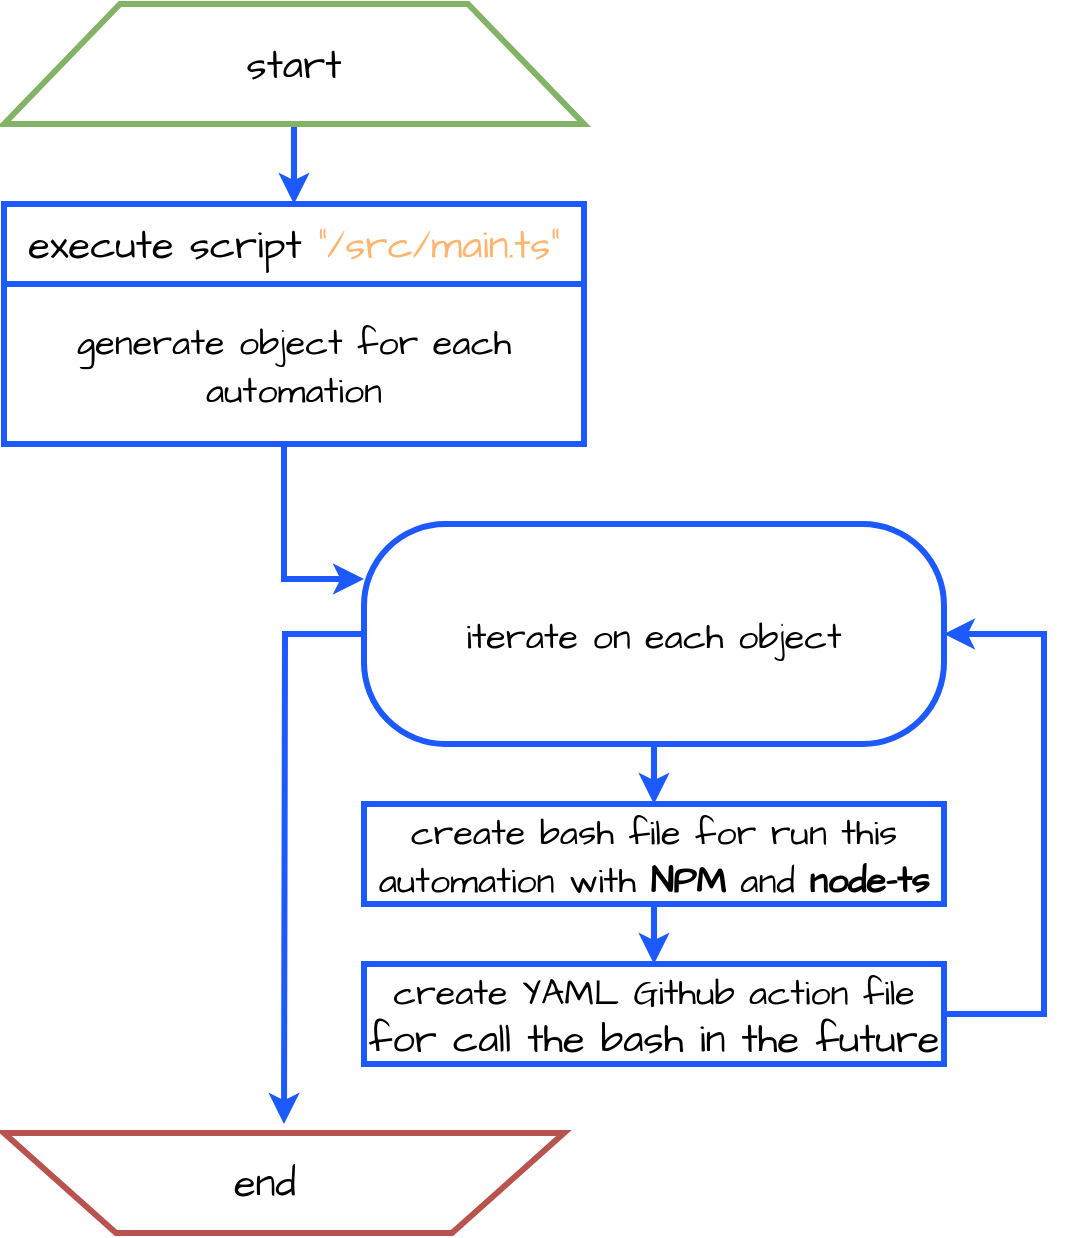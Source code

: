 <mxfile version="21.7.5" type="github">
  <diagram name="Page-1" id="5wvJt9Ujv5uZ9KLNfujQ">
    <mxGraphModel dx="1050" dy="581" grid="1" gridSize="10" guides="1" tooltips="1" connect="1" arrows="1" fold="1" page="1" pageScale="1" pageWidth="827" pageHeight="1169" math="0" shadow="0">
      <root>
        <mxCell id="0" />
        <mxCell id="1" parent="0" />
        <mxCell id="ioTSwYhna4YaXzBZb-bm-63" style="edgeStyle=orthogonalEdgeStyle;shape=connector;rounded=0;hachureGap=4;orthogonalLoop=1;jettySize=auto;html=1;entryX=0.5;entryY=0;entryDx=0;entryDy=0;labelBackgroundColor=default;strokeColor=#1C59FF;strokeWidth=3;fontFamily=Architects Daughter;fontSource=https%3A%2F%2Ffonts.googleapis.com%2Fcss%3Ffamily%3DArchitects%2BDaughter;fontSize=20;fontColor=default;endArrow=classic;fillColor=#d5e8d4;" edge="1" parent="1" source="ioTSwYhna4YaXzBZb-bm-1" target="ioTSwYhna4YaXzBZb-bm-45">
          <mxGeometry relative="1" as="geometry" />
        </mxCell>
        <mxCell id="ioTSwYhna4YaXzBZb-bm-1" value="start" style="shape=trapezoid;perimeter=trapezoidPerimeter;whiteSpace=wrap;html=1;hachureGap=4;fontFamily=Architects Daughter;fontSource=https%3A%2F%2Ffonts.googleapis.com%2Fcss%3Ffamily%3DArchitects%2BDaughter;fontSize=20;fillColor=none;strokeColor=#82b366;strokeWidth=3;rounded=0;fillStyle=dashed;shadow=0;" vertex="1" parent="1">
          <mxGeometry x="40" y="20" width="290" height="60" as="geometry" />
        </mxCell>
        <mxCell id="ioTSwYhna4YaXzBZb-bm-11" value="" style="group" vertex="1" connectable="0" parent="1">
          <mxGeometry x="40" y="584.5" width="280" height="50" as="geometry" />
        </mxCell>
        <mxCell id="ioTSwYhna4YaXzBZb-bm-9" value="" style="shape=trapezoid;perimeter=trapezoidPerimeter;whiteSpace=wrap;html=1;rotation=-180;rounded=0;shadow=0;hachureGap=4;fillStyle=dashed;strokeColor=#b85450;strokeWidth=3;fontFamily=Architects Daughter;fontSource=https%3A%2F%2Ffonts.googleapis.com%2Fcss%3Ffamily%3DArchitects%2BDaughter;fontSize=20;fillColor=none;horizontal=1;verticalAlign=middle;" vertex="1" parent="ioTSwYhna4YaXzBZb-bm-11">
          <mxGeometry width="280" height="50" as="geometry" />
        </mxCell>
        <mxCell id="ioTSwYhna4YaXzBZb-bm-10" value="end" style="text;html=1;align=center;verticalAlign=middle;resizable=0;points=[];autosize=1;strokeColor=none;fillColor=none;fontSize=20;fontFamily=Architects Daughter;fontColor=default;" vertex="1" parent="ioTSwYhna4YaXzBZb-bm-11">
          <mxGeometry x="105.0" y="4.999" width="50" height="40" as="geometry" />
        </mxCell>
        <mxCell id="ioTSwYhna4YaXzBZb-bm-45" value="execute script&amp;nbsp;&lt;font style=&quot;border-color: var(--border-color); text-align: left;&quot; color=&quot;#ffb570&quot;&gt;&quot;/src/main.ts&quot;&lt;/font&gt;" style="rounded=0;whiteSpace=wrap;html=1;shadow=0;hachureGap=4;fillStyle=dashed;strokeColor=#1C59FF;strokeWidth=3;fontFamily=Architects Daughter;fontSource=https%3A%2F%2Ffonts.googleapis.com%2Fcss%3Ffamily%3DArchitects%2BDaughter;fontSize=20;fillColor=none;" vertex="1" parent="1">
          <mxGeometry x="40" y="120" width="290" height="40" as="geometry" />
        </mxCell>
        <mxCell id="ioTSwYhna4YaXzBZb-bm-68" style="edgeStyle=orthogonalEdgeStyle;shape=connector;rounded=0;hachureGap=4;orthogonalLoop=1;jettySize=auto;html=1;entryX=0;entryY=0.25;entryDx=0;entryDy=0;labelBackgroundColor=default;strokeColor=#1C59FF;strokeWidth=3;fontFamily=Architects Daughter;fontSource=https%3A%2F%2Ffonts.googleapis.com%2Fcss%3Ffamily%3DArchitects%2BDaughter;fontSize=20;fontColor=default;endArrow=classic;fillColor=#dae8fc;" edge="1" parent="1" source="ioTSwYhna4YaXzBZb-bm-47" target="ioTSwYhna4YaXzBZb-bm-50">
          <mxGeometry relative="1" as="geometry">
            <Array as="points">
              <mxPoint x="180" y="308" />
            </Array>
          </mxGeometry>
        </mxCell>
        <mxCell id="ioTSwYhna4YaXzBZb-bm-47" value="&lt;font style=&quot;font-size: 18px;&quot;&gt;generate object for each automation&lt;/font&gt;&lt;font size=&quot;3&quot;&gt;&lt;br&gt;&lt;/font&gt;" style="rounded=0;whiteSpace=wrap;html=1;shadow=0;hachureGap=4;fillStyle=dashed;strokeColor=#1C59FF;strokeWidth=3;fontFamily=Architects Daughter;fontSource=https%3A%2F%2Ffonts.googleapis.com%2Fcss%3Ffamily%3DArchitects%2BDaughter;fontSize=20;fillColor=none;" vertex="1" parent="1">
          <mxGeometry x="40" y="160" width="290" height="80" as="geometry" />
        </mxCell>
        <mxCell id="ioTSwYhna4YaXzBZb-bm-56" value="" style="edgeStyle=orthogonalEdgeStyle;shape=connector;rounded=0;hachureGap=4;orthogonalLoop=1;jettySize=auto;html=1;labelBackgroundColor=default;strokeColor=#1C59FF;strokeWidth=3;fontFamily=Architects Daughter;fontSource=https%3A%2F%2Ffonts.googleapis.com%2Fcss%3Ffamily%3DArchitects%2BDaughter;fontSize=20;fontColor=default;endArrow=classic;fillColor=#d5e8d4;" edge="1" parent="1" source="ioTSwYhna4YaXzBZb-bm-50" target="ioTSwYhna4YaXzBZb-bm-52">
          <mxGeometry relative="1" as="geometry" />
        </mxCell>
        <mxCell id="ioTSwYhna4YaXzBZb-bm-66" style="edgeStyle=orthogonalEdgeStyle;shape=connector;rounded=0;hachureGap=4;orthogonalLoop=1;jettySize=auto;html=1;labelBackgroundColor=default;strokeColor=#1C59FF;strokeWidth=3;fontFamily=Architects Daughter;fontSource=https%3A%2F%2Ffonts.googleapis.com%2Fcss%3Ffamily%3DArchitects%2BDaughter;fontSize=20;fontColor=default;endArrow=classic;fillColor=#d5e8d4;" edge="1" parent="1" source="ioTSwYhna4YaXzBZb-bm-50">
          <mxGeometry relative="1" as="geometry">
            <mxPoint x="180" y="580" as="targetPoint" />
          </mxGeometry>
        </mxCell>
        <mxCell id="ioTSwYhna4YaXzBZb-bm-50" value="&lt;font style=&quot;font-size: 18px;&quot;&gt;iterate on each object&lt;br&gt;&lt;/font&gt;" style="rounded=1;whiteSpace=wrap;html=1;arcSize=37;shadow=0;hachureGap=4;fillStyle=dashed;strokeColor=#1C59FF;strokeWidth=3;fontFamily=Architects Daughter;fontSource=https%3A%2F%2Ffonts.googleapis.com%2Fcss%3Ffamily%3DArchitects%2BDaughter;fontSize=20;fillColor=none;" vertex="1" parent="1">
          <mxGeometry x="220" y="280" width="290" height="110" as="geometry" />
        </mxCell>
        <mxCell id="ioTSwYhna4YaXzBZb-bm-57" value="" style="edgeStyle=orthogonalEdgeStyle;shape=connector;rounded=0;hachureGap=4;orthogonalLoop=1;jettySize=auto;html=1;labelBackgroundColor=default;strokeColor=#1C59FF;strokeWidth=3;fontFamily=Architects Daughter;fontSource=https%3A%2F%2Ffonts.googleapis.com%2Fcss%3Ffamily%3DArchitects%2BDaughter;fontSize=20;fontColor=default;endArrow=classic;fillColor=#d5e8d4;" edge="1" parent="1" source="ioTSwYhna4YaXzBZb-bm-52" target="ioTSwYhna4YaXzBZb-bm-53">
          <mxGeometry relative="1" as="geometry" />
        </mxCell>
        <mxCell id="ioTSwYhna4YaXzBZb-bm-52" value="&lt;font style=&quot;font-size: 18px;&quot;&gt;create bash file for run this automation with &lt;b&gt;NPM&lt;/b&gt; and &lt;b&gt;node-ts&lt;/b&gt;&lt;/font&gt;" style="rounded=0;whiteSpace=wrap;html=1;shadow=0;hachureGap=4;fillStyle=dashed;strokeColor=#1C59FF;strokeWidth=3;fontFamily=Architects Daughter;fontSource=https%3A%2F%2Ffonts.googleapis.com%2Fcss%3Ffamily%3DArchitects%2BDaughter;fontSize=20;fillColor=none;" vertex="1" parent="1">
          <mxGeometry x="220" y="420" width="290" height="50" as="geometry" />
        </mxCell>
        <mxCell id="ioTSwYhna4YaXzBZb-bm-67" style="edgeStyle=orthogonalEdgeStyle;shape=connector;rounded=0;hachureGap=4;orthogonalLoop=1;jettySize=auto;html=1;labelBackgroundColor=default;strokeColor=#1C59FF;strokeWidth=3;fontFamily=Architects Daughter;fontSource=https%3A%2F%2Ffonts.googleapis.com%2Fcss%3Ffamily%3DArchitects%2BDaughter;fontSize=20;fontColor=default;endArrow=classic;fillColor=#d5e8d4;" edge="1" parent="1" source="ioTSwYhna4YaXzBZb-bm-53" target="ioTSwYhna4YaXzBZb-bm-50">
          <mxGeometry relative="1" as="geometry">
            <Array as="points">
              <mxPoint x="560" y="525" />
              <mxPoint x="560" y="335" />
            </Array>
          </mxGeometry>
        </mxCell>
        <mxCell id="ioTSwYhna4YaXzBZb-bm-53" value="&lt;span style=&quot;font-size: 18px;&quot;&gt;create YAML Github action file&lt;br&gt;&lt;/span&gt;for call the bash&amp;nbsp;in the future" style="rounded=0;whiteSpace=wrap;html=1;shadow=0;hachureGap=4;fillStyle=dashed;strokeColor=#1C59FF;strokeWidth=3;fontFamily=Architects Daughter;fontSource=https%3A%2F%2Ffonts.googleapis.com%2Fcss%3Ffamily%3DArchitects%2BDaughter;fontSize=20;fillColor=none;" vertex="1" parent="1">
          <mxGeometry x="220" y="500" width="290" height="50" as="geometry" />
        </mxCell>
      </root>
    </mxGraphModel>
  </diagram>
</mxfile>
